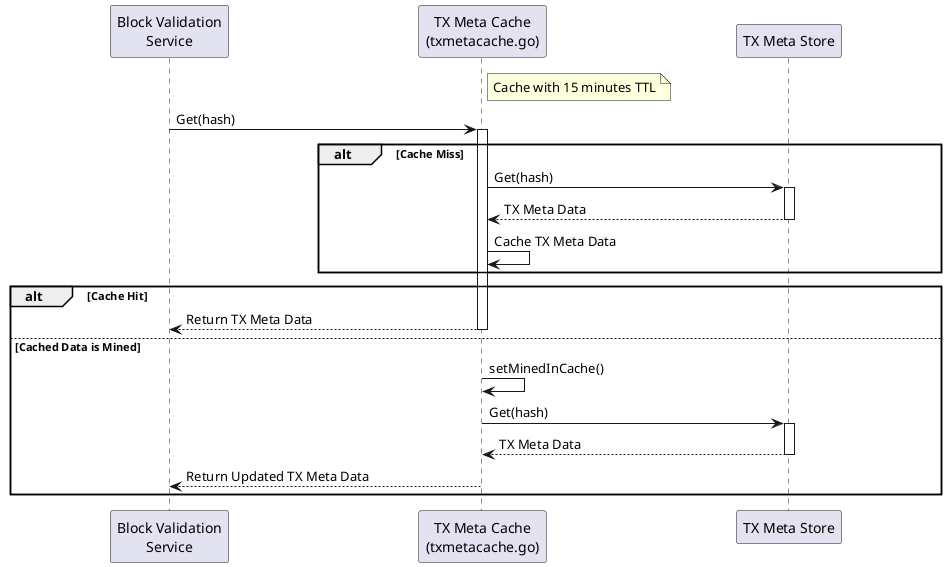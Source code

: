 @startuml

skinparam ParticipantPadding 90

participant "Block Validation\nService" as BlockValidation
participant "TX Meta Cache\n(txmetacache.go)" as TxMetaCache
participant "TX Meta Store" as TxMetaStore

note right of TxMetaCache: Cache with 15 minutes TTL

BlockValidation -> TxMetaCache: Get(hash)
activate TxMetaCache

alt Cache Miss
    TxMetaCache -> TxMetaStore: Get(hash)
    activate TxMetaStore
    TxMetaStore --> TxMetaCache: TX Meta Data
    deactivate TxMetaStore

    TxMetaCache -> TxMetaCache: Cache TX Meta Data
end

alt Cache Hit
    TxMetaCache --> BlockValidation: Return TX Meta Data
    deactivate TxMetaCache
else Cached Data is Mined
    TxMetaCache -> TxMetaCache: setMinedInCache()
    TxMetaCache -> TxMetaStore: Get(hash)
    activate TxMetaStore
    TxMetaStore --> TxMetaCache: TX Meta Data
    deactivate TxMetaStore
    TxMetaCache --> BlockValidation: Return Updated TX Meta Data
    deactivate TxMetaCache
end
@enduml
